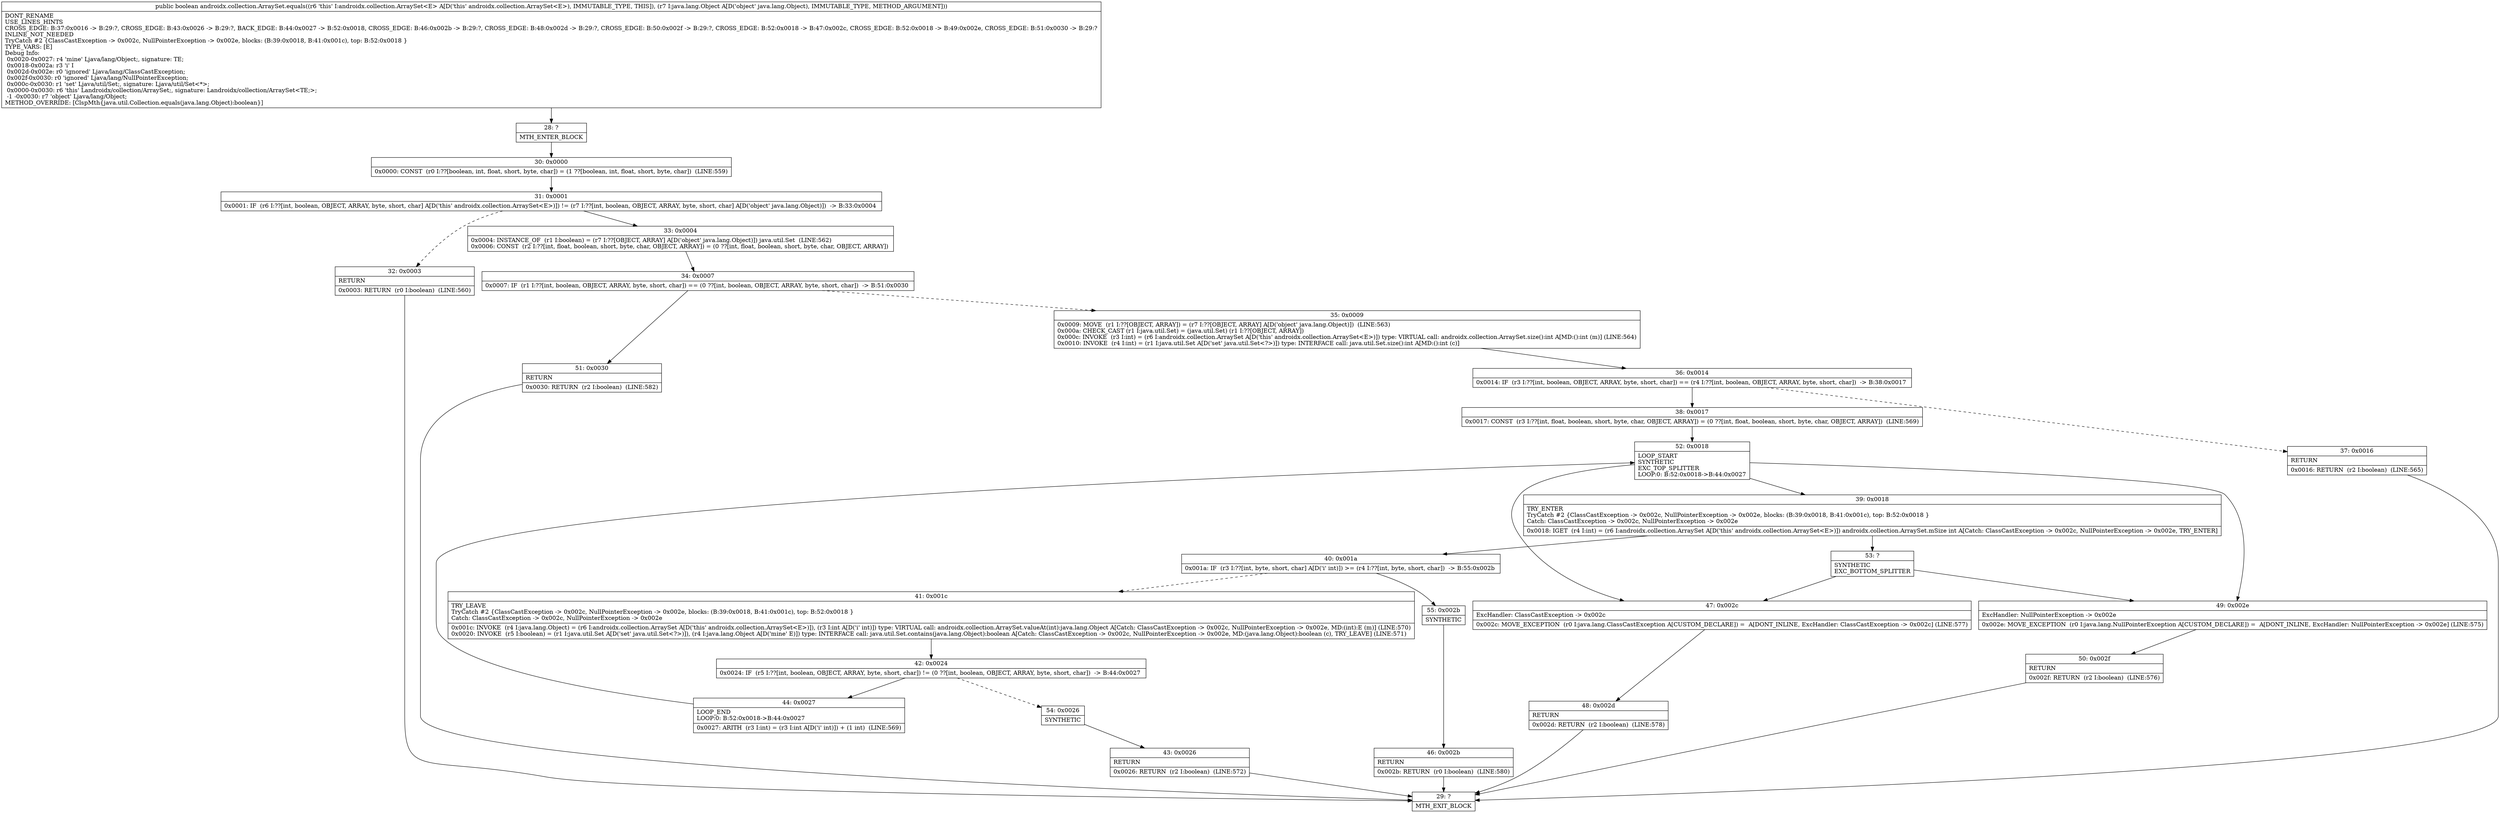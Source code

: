digraph "CFG forandroidx.collection.ArraySet.equals(Ljava\/lang\/Object;)Z" {
Node_28 [shape=record,label="{28\:\ ?|MTH_ENTER_BLOCK\l}"];
Node_30 [shape=record,label="{30\:\ 0x0000|0x0000: CONST  (r0 I:??[boolean, int, float, short, byte, char]) = (1 ??[boolean, int, float, short, byte, char])  (LINE:559)\l}"];
Node_31 [shape=record,label="{31\:\ 0x0001|0x0001: IF  (r6 I:??[int, boolean, OBJECT, ARRAY, byte, short, char] A[D('this' androidx.collection.ArraySet\<E\>)]) != (r7 I:??[int, boolean, OBJECT, ARRAY, byte, short, char] A[D('object' java.lang.Object)])  \-\> B:33:0x0004 \l}"];
Node_32 [shape=record,label="{32\:\ 0x0003|RETURN\l|0x0003: RETURN  (r0 I:boolean)  (LINE:560)\l}"];
Node_29 [shape=record,label="{29\:\ ?|MTH_EXIT_BLOCK\l}"];
Node_33 [shape=record,label="{33\:\ 0x0004|0x0004: INSTANCE_OF  (r1 I:boolean) = (r7 I:??[OBJECT, ARRAY] A[D('object' java.lang.Object)]) java.util.Set  (LINE:562)\l0x0006: CONST  (r2 I:??[int, float, boolean, short, byte, char, OBJECT, ARRAY]) = (0 ??[int, float, boolean, short, byte, char, OBJECT, ARRAY]) \l}"];
Node_34 [shape=record,label="{34\:\ 0x0007|0x0007: IF  (r1 I:??[int, boolean, OBJECT, ARRAY, byte, short, char]) == (0 ??[int, boolean, OBJECT, ARRAY, byte, short, char])  \-\> B:51:0x0030 \l}"];
Node_35 [shape=record,label="{35\:\ 0x0009|0x0009: MOVE  (r1 I:??[OBJECT, ARRAY]) = (r7 I:??[OBJECT, ARRAY] A[D('object' java.lang.Object)])  (LINE:563)\l0x000a: CHECK_CAST (r1 I:java.util.Set) = (java.util.Set) (r1 I:??[OBJECT, ARRAY]) \l0x000c: INVOKE  (r3 I:int) = (r6 I:androidx.collection.ArraySet A[D('this' androidx.collection.ArraySet\<E\>)]) type: VIRTUAL call: androidx.collection.ArraySet.size():int A[MD:():int (m)] (LINE:564)\l0x0010: INVOKE  (r4 I:int) = (r1 I:java.util.Set A[D('set' java.util.Set\<?\>)]) type: INTERFACE call: java.util.Set.size():int A[MD:():int (c)]\l}"];
Node_36 [shape=record,label="{36\:\ 0x0014|0x0014: IF  (r3 I:??[int, boolean, OBJECT, ARRAY, byte, short, char]) == (r4 I:??[int, boolean, OBJECT, ARRAY, byte, short, char])  \-\> B:38:0x0017 \l}"];
Node_37 [shape=record,label="{37\:\ 0x0016|RETURN\l|0x0016: RETURN  (r2 I:boolean)  (LINE:565)\l}"];
Node_38 [shape=record,label="{38\:\ 0x0017|0x0017: CONST  (r3 I:??[int, float, boolean, short, byte, char, OBJECT, ARRAY]) = (0 ??[int, float, boolean, short, byte, char, OBJECT, ARRAY])  (LINE:569)\l}"];
Node_52 [shape=record,label="{52\:\ 0x0018|LOOP_START\lSYNTHETIC\lEXC_TOP_SPLITTER\lLOOP:0: B:52:0x0018\-\>B:44:0x0027\l}"];
Node_39 [shape=record,label="{39\:\ 0x0018|TRY_ENTER\lTryCatch #2 \{ClassCastException \-\> 0x002c, NullPointerException \-\> 0x002e, blocks: (B:39:0x0018, B:41:0x001c), top: B:52:0x0018 \}\lCatch: ClassCastException \-\> 0x002c, NullPointerException \-\> 0x002e\l|0x0018: IGET  (r4 I:int) = (r6 I:androidx.collection.ArraySet A[D('this' androidx.collection.ArraySet\<E\>)]) androidx.collection.ArraySet.mSize int A[Catch: ClassCastException \-\> 0x002c, NullPointerException \-\> 0x002e, TRY_ENTER]\l}"];
Node_40 [shape=record,label="{40\:\ 0x001a|0x001a: IF  (r3 I:??[int, byte, short, char] A[D('i' int)]) \>= (r4 I:??[int, byte, short, char])  \-\> B:55:0x002b \l}"];
Node_41 [shape=record,label="{41\:\ 0x001c|TRY_LEAVE\lTryCatch #2 \{ClassCastException \-\> 0x002c, NullPointerException \-\> 0x002e, blocks: (B:39:0x0018, B:41:0x001c), top: B:52:0x0018 \}\lCatch: ClassCastException \-\> 0x002c, NullPointerException \-\> 0x002e\l|0x001c: INVOKE  (r4 I:java.lang.Object) = (r6 I:androidx.collection.ArraySet A[D('this' androidx.collection.ArraySet\<E\>)]), (r3 I:int A[D('i' int)]) type: VIRTUAL call: androidx.collection.ArraySet.valueAt(int):java.lang.Object A[Catch: ClassCastException \-\> 0x002c, NullPointerException \-\> 0x002e, MD:(int):E (m)] (LINE:570)\l0x0020: INVOKE  (r5 I:boolean) = (r1 I:java.util.Set A[D('set' java.util.Set\<?\>)]), (r4 I:java.lang.Object A[D('mine' E)]) type: INTERFACE call: java.util.Set.contains(java.lang.Object):boolean A[Catch: ClassCastException \-\> 0x002c, NullPointerException \-\> 0x002e, MD:(java.lang.Object):boolean (c), TRY_LEAVE] (LINE:571)\l}"];
Node_42 [shape=record,label="{42\:\ 0x0024|0x0024: IF  (r5 I:??[int, boolean, OBJECT, ARRAY, byte, short, char]) != (0 ??[int, boolean, OBJECT, ARRAY, byte, short, char])  \-\> B:44:0x0027 \l}"];
Node_44 [shape=record,label="{44\:\ 0x0027|LOOP_END\lLOOP:0: B:52:0x0018\-\>B:44:0x0027\l|0x0027: ARITH  (r3 I:int) = (r3 I:int A[D('i' int)]) + (1 int)  (LINE:569)\l}"];
Node_54 [shape=record,label="{54\:\ 0x0026|SYNTHETIC\l}"];
Node_43 [shape=record,label="{43\:\ 0x0026|RETURN\l|0x0026: RETURN  (r2 I:boolean)  (LINE:572)\l}"];
Node_55 [shape=record,label="{55\:\ 0x002b|SYNTHETIC\l}"];
Node_46 [shape=record,label="{46\:\ 0x002b|RETURN\l|0x002b: RETURN  (r0 I:boolean)  (LINE:580)\l}"];
Node_53 [shape=record,label="{53\:\ ?|SYNTHETIC\lEXC_BOTTOM_SPLITTER\l}"];
Node_47 [shape=record,label="{47\:\ 0x002c|ExcHandler: ClassCastException \-\> 0x002c\l|0x002c: MOVE_EXCEPTION  (r0 I:java.lang.ClassCastException A[CUSTOM_DECLARE]) =  A[DONT_INLINE, ExcHandler: ClassCastException \-\> 0x002c] (LINE:577)\l}"];
Node_48 [shape=record,label="{48\:\ 0x002d|RETURN\l|0x002d: RETURN  (r2 I:boolean)  (LINE:578)\l}"];
Node_49 [shape=record,label="{49\:\ 0x002e|ExcHandler: NullPointerException \-\> 0x002e\l|0x002e: MOVE_EXCEPTION  (r0 I:java.lang.NullPointerException A[CUSTOM_DECLARE]) =  A[DONT_INLINE, ExcHandler: NullPointerException \-\> 0x002e] (LINE:575)\l}"];
Node_50 [shape=record,label="{50\:\ 0x002f|RETURN\l|0x002f: RETURN  (r2 I:boolean)  (LINE:576)\l}"];
Node_51 [shape=record,label="{51\:\ 0x0030|RETURN\l|0x0030: RETURN  (r2 I:boolean)  (LINE:582)\l}"];
MethodNode[shape=record,label="{public boolean androidx.collection.ArraySet.equals((r6 'this' I:androidx.collection.ArraySet\<E\> A[D('this' androidx.collection.ArraySet\<E\>), IMMUTABLE_TYPE, THIS]), (r7 I:java.lang.Object A[D('object' java.lang.Object), IMMUTABLE_TYPE, METHOD_ARGUMENT]))  | DONT_RENAME\lUSE_LINES_HINTS\lCROSS_EDGE: B:37:0x0016 \-\> B:29:?, CROSS_EDGE: B:43:0x0026 \-\> B:29:?, BACK_EDGE: B:44:0x0027 \-\> B:52:0x0018, CROSS_EDGE: B:46:0x002b \-\> B:29:?, CROSS_EDGE: B:48:0x002d \-\> B:29:?, CROSS_EDGE: B:50:0x002f \-\> B:29:?, CROSS_EDGE: B:52:0x0018 \-\> B:47:0x002c, CROSS_EDGE: B:52:0x0018 \-\> B:49:0x002e, CROSS_EDGE: B:51:0x0030 \-\> B:29:?\lINLINE_NOT_NEEDED\lTryCatch #2 \{ClassCastException \-\> 0x002c, NullPointerException \-\> 0x002e, blocks: (B:39:0x0018, B:41:0x001c), top: B:52:0x0018 \}\lTYPE_VARS: [E]\lDebug Info:\l  0x0020\-0x0027: r4 'mine' Ljava\/lang\/Object;, signature: TE;\l  0x0018\-0x002a: r3 'i' I\l  0x002d\-0x002e: r0 'ignored' Ljava\/lang\/ClassCastException;\l  0x002f\-0x0030: r0 'ignored' Ljava\/lang\/NullPointerException;\l  0x000c\-0x0030: r1 'set' Ljava\/util\/Set;, signature: Ljava\/util\/Set\<*\>;\l  0x0000\-0x0030: r6 'this' Landroidx\/collection\/ArraySet;, signature: Landroidx\/collection\/ArraySet\<TE;\>;\l  \-1 \-0x0030: r7 'object' Ljava\/lang\/Object;\lMETHOD_OVERRIDE: [ClspMth\{java.util.Collection.equals(java.lang.Object):boolean\}]\l}"];
MethodNode -> Node_28;Node_28 -> Node_30;
Node_30 -> Node_31;
Node_31 -> Node_32[style=dashed];
Node_31 -> Node_33;
Node_32 -> Node_29;
Node_33 -> Node_34;
Node_34 -> Node_35[style=dashed];
Node_34 -> Node_51;
Node_35 -> Node_36;
Node_36 -> Node_37[style=dashed];
Node_36 -> Node_38;
Node_37 -> Node_29;
Node_38 -> Node_52;
Node_52 -> Node_39;
Node_52 -> Node_47;
Node_52 -> Node_49;
Node_39 -> Node_40;
Node_39 -> Node_53;
Node_40 -> Node_41[style=dashed];
Node_40 -> Node_55;
Node_41 -> Node_42;
Node_42 -> Node_44;
Node_42 -> Node_54[style=dashed];
Node_44 -> Node_52;
Node_54 -> Node_43;
Node_43 -> Node_29;
Node_55 -> Node_46;
Node_46 -> Node_29;
Node_53 -> Node_47;
Node_53 -> Node_49;
Node_47 -> Node_48;
Node_48 -> Node_29;
Node_49 -> Node_50;
Node_50 -> Node_29;
Node_51 -> Node_29;
}

